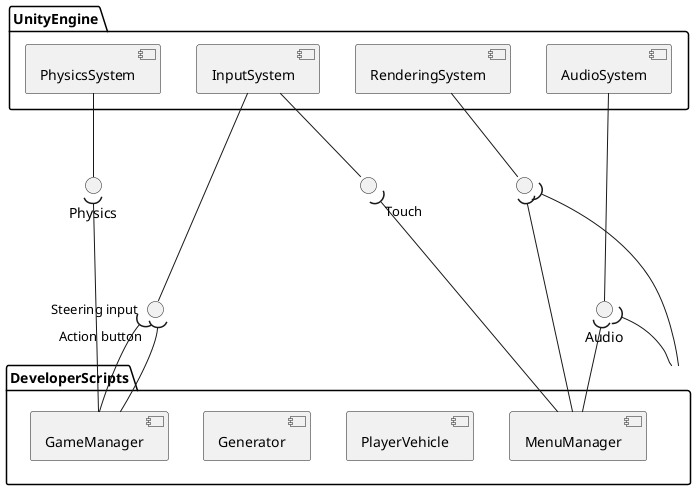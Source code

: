 @startuml


package DeveloperScripts{
    component GameManager{
    }

    component PlayerVehicle{
    }

    component Generator{
    }

    component MenuManager {

    }
}





package UnityEngine{
    component InputSystem {

    }
    component RenderingSystem{

    }

    component AudioSystem{
    }

    component PhysicsSystem{
    }
}


() VehicleInput as " "
() MenuInput as " "
() Rendering as " "
() Physics
() Audio


InputSystem -- VehicleInput
InputSystem -- MenuInput

VehicleInput "Steering input")-- GameManager
VehicleInput "Action button")-- GameManager
MenuInput "Touch")-- MenuManager

RenderingSystem -- Rendering

Rendering )--- DeveloperScripts
Rendering )--- MenuManager

AudioSystem -- Audio

Audio )-- DeveloperScripts
Audio )-- MenuManager

PhysicsSystem -- Physics
Physics )-- GameManager

@enduml
